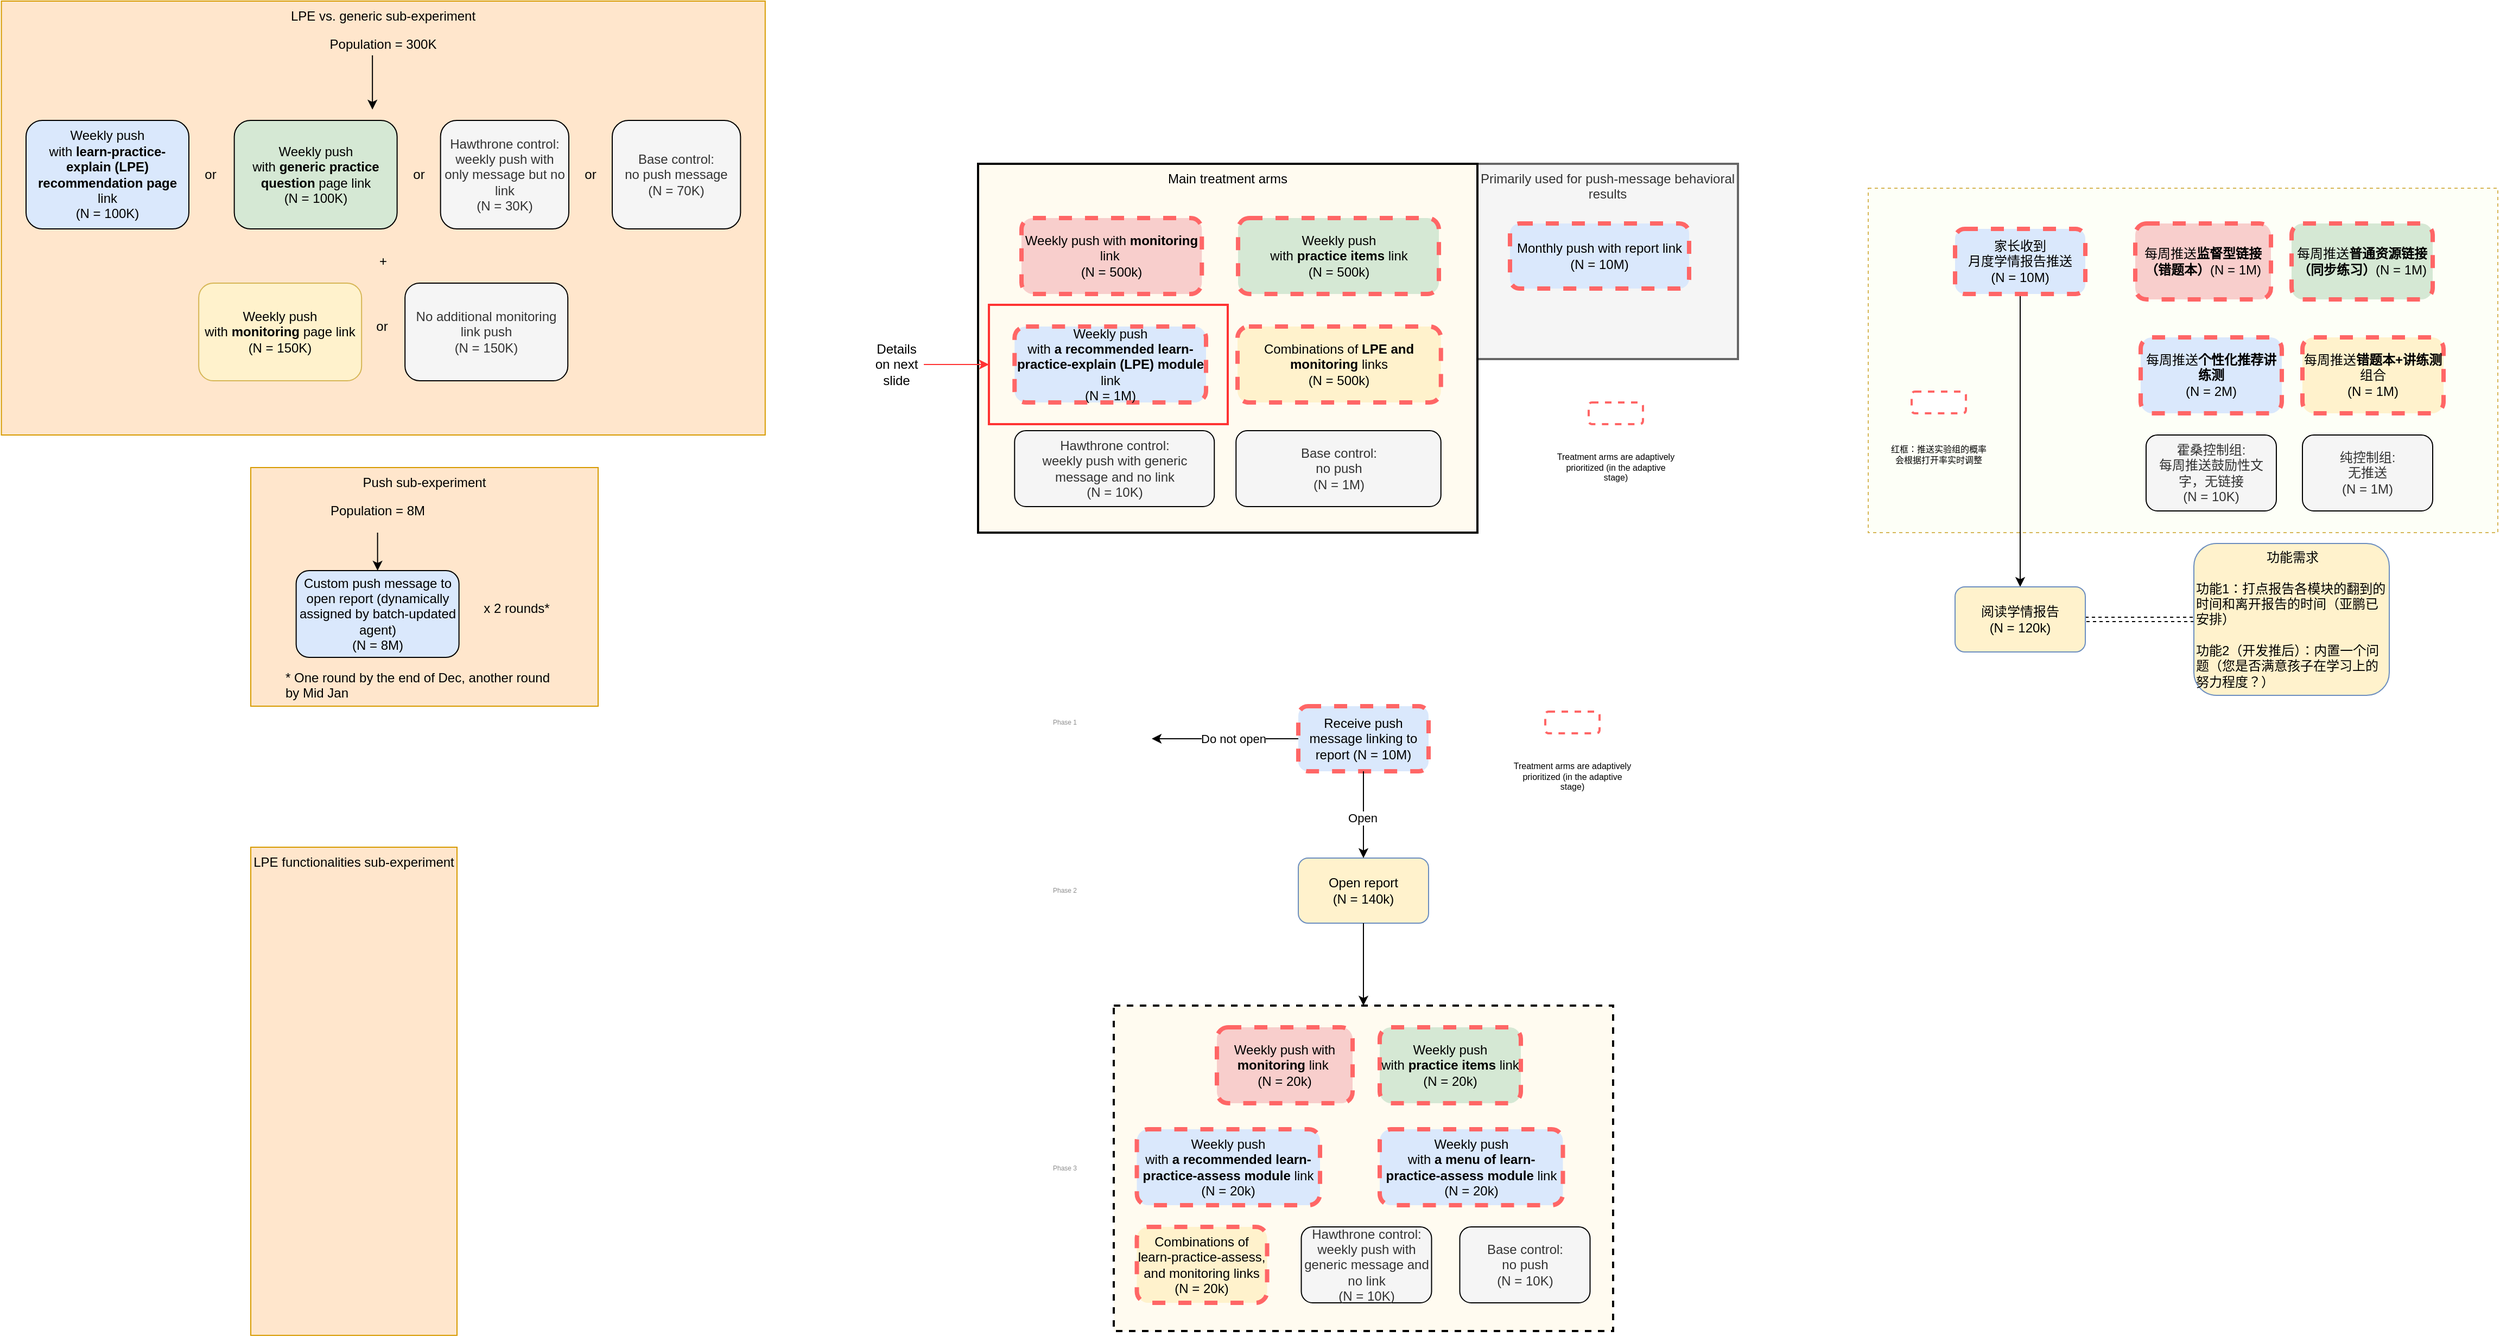 <mxfile version="13.10.0" type="github">
  <diagram id="wmqv1iFFO38fnpzEHn-s" name="Page-1">
    <mxGraphModel dx="2637" dy="1677" grid="1" gridSize="10" guides="1" tooltips="1" connect="1" arrows="1" fold="1" page="1" pageScale="1" pageWidth="827" pageHeight="1169" math="0" shadow="0">
      <root>
        <mxCell id="0" />
        <mxCell id="1" parent="0" />
        <mxCell id="yDWuqftPPL2XFV_4qdqE-8" value="" style="rounded=0;whiteSpace=wrap;html=1;strokeColor=#d6b656;dashed=1;fillColor=#FDFFF7;" parent="1" vertex="1">
          <mxGeometry x="870" y="-897.5" width="580" height="317.5" as="geometry" />
        </mxCell>
        <mxCell id="1nqe7X7OOSDAjEZEZXh3-1" style="edgeStyle=orthogonalEdgeStyle;rounded=0;orthogonalLoop=1;jettySize=auto;html=1;entryX=0.5;entryY=0;entryDx=0;entryDy=0;" parent="1" source="1nqe7X7OOSDAjEZEZXh3-5" target="1nqe7X7OOSDAjEZEZXh3-7" edge="1">
          <mxGeometry relative="1" as="geometry" />
        </mxCell>
        <mxCell id="1nqe7X7OOSDAjEZEZXh3-5" value="家长收到&lt;br&gt;月度学情报告推送&lt;br&gt;(N = 10M)" style="rounded=1;whiteSpace=wrap;html=1;fillColor=#dae8fc;dashed=1;strokeColor=#FF6666;strokeWidth=4;" parent="1" vertex="1">
          <mxGeometry x="950" y="-860" width="120" height="60" as="geometry" />
        </mxCell>
        <mxCell id="yDWuqftPPL2XFV_4qdqE-2" style="edgeStyle=orthogonalEdgeStyle;rounded=0;orthogonalLoop=1;jettySize=auto;html=1;exitX=1;exitY=0.5;exitDx=0;exitDy=0;shape=link;dashed=1;" parent="1" source="1nqe7X7OOSDAjEZEZXh3-7" target="1nqe7X7OOSDAjEZEZXh3-21" edge="1">
          <mxGeometry relative="1" as="geometry" />
        </mxCell>
        <mxCell id="1nqe7X7OOSDAjEZEZXh3-7" value="阅读学情报告&lt;br&gt;(N = 120k)" style="rounded=1;whiteSpace=wrap;html=1;strokeColor=#6c8ebf;fillColor=#FFF2CC;" parent="1" vertex="1">
          <mxGeometry x="950" y="-530" width="120" height="60" as="geometry" />
        </mxCell>
        <mxCell id="1nqe7X7OOSDAjEZEZXh3-15" value="每周推送&lt;b&gt;监督型链接（错题本）&lt;/b&gt;(N = 1M)" style="rounded=1;whiteSpace=wrap;html=1;fillColor=#f8cecc;dashed=1;strokeWidth=4;strokeColor=#FF6666;" parent="1" vertex="1">
          <mxGeometry x="1116" y="-865" width="125" height="70" as="geometry" />
        </mxCell>
        <mxCell id="1nqe7X7OOSDAjEZEZXh3-16" value="每周推送&lt;b&gt;普通资源链接（同步练习）&lt;/b&gt;(N = 1M)" style="rounded=1;whiteSpace=wrap;html=1;fillColor=#d5e8d4;dashed=1;strokeWidth=4;strokeColor=#FF6666;" parent="1" vertex="1">
          <mxGeometry x="1260" y="-865" width="130" height="70" as="geometry" />
        </mxCell>
        <mxCell id="1nqe7X7OOSDAjEZEZXh3-17" value="每周推送&lt;b&gt;错题本+讲练测&lt;/b&gt;组合&lt;br&gt;(N = 1M)" style="rounded=1;whiteSpace=wrap;html=1;fillColor=#fff2cc;strokeColor=#FF6666;dashed=1;strokeWidth=4;" parent="1" vertex="1">
          <mxGeometry x="1270" y="-760" width="130" height="70" as="geometry" />
        </mxCell>
        <mxCell id="1nqe7X7OOSDAjEZEZXh3-18" value="霍桑控制组:&lt;br&gt;每周推送鼓励性文字，无链接&lt;br&gt;(N = 10K)" style="rounded=1;whiteSpace=wrap;html=1;strokeWidth=1;fillColor=#f5f5f5;fontColor=#333333;" parent="1" vertex="1">
          <mxGeometry x="1125.98" y="-670" width="120" height="70" as="geometry" />
        </mxCell>
        <mxCell id="1nqe7X7OOSDAjEZEZXh3-19" value="纯控制组:&lt;br&gt;无推送&lt;br&gt;(N = 1M)" style="rounded=1;whiteSpace=wrap;html=1;fillColor=#f5f5f5;strokeWidth=1;fontColor=#333333;" parent="1" vertex="1">
          <mxGeometry x="1270" y="-670" width="120" height="70" as="geometry" />
        </mxCell>
        <mxCell id="1nqe7X7OOSDAjEZEZXh3-20" value="每周推送&lt;b&gt;个性化推荐讲练测&lt;/b&gt;&lt;br&gt;(N = 2M)" style="rounded=1;whiteSpace=wrap;html=1;fillColor=#dae8fc;strokeWidth=4;dashed=1;strokeColor=#FF6666;" parent="1" vertex="1">
          <mxGeometry x="1120.985" y="-760" width="130" height="70" as="geometry" />
        </mxCell>
        <mxCell id="yDWuqftPPL2XFV_4qdqE-4" value="" style="group" parent="1" vertex="1" connectable="0">
          <mxGeometry x="890" y="-710" width="90" height="80" as="geometry" />
        </mxCell>
        <mxCell id="1nqe7X7OOSDAjEZEZXh3-8" value="" style="rounded=1;whiteSpace=wrap;html=1;dashed=1;strokeColor=#FF6666;strokeWidth=2;" parent="yDWuqftPPL2XFV_4qdqE-4" vertex="1">
          <mxGeometry x="20" width="50" height="20" as="geometry" />
        </mxCell>
        <mxCell id="1nqe7X7OOSDAjEZEZXh3-9" value="&lt;font style=&quot;font-size: 8px&quot;&gt;红框：推送实验组的概率会根据打开率实时调整&lt;/font&gt;" style="text;html=1;strokeColor=none;fillColor=none;align=center;verticalAlign=middle;whiteSpace=wrap;rounded=0;dashed=1;fontSize=6;" parent="yDWuqftPPL2XFV_4qdqE-4" vertex="1">
          <mxGeometry y="45" width="90" height="25" as="geometry" />
        </mxCell>
        <mxCell id="1nqe7X7OOSDAjEZEZXh3-21" value="&lt;div style=&quot;text-align: center&quot;&gt;&lt;span&gt;功能需求&lt;/span&gt;&lt;/div&gt;&lt;br&gt;功能1：打点报告各模块的翻到的时间和离开报告的时间（亚鹏已安排）&lt;br&gt;&lt;br&gt;功能2（开发推后）：内置一个问题（您是否满意孩子在学习上的努力程度？）" style="rounded=1;whiteSpace=wrap;html=1;strokeColor=#6c8ebf;fillColor=#FFF2CC;align=left;" parent="1" vertex="1">
          <mxGeometry x="1170" y="-570" width="180" height="140" as="geometry" />
        </mxCell>
        <mxCell id="sNDBSSbwvEkW0RheFAsR-1" value="" style="group" parent="1" vertex="1" connectable="0">
          <mxGeometry x="100" y="-420" width="555" height="576" as="geometry" />
        </mxCell>
        <mxCell id="A09yIr3bGjbmGhFP6ExZ-3" style="edgeStyle=orthogonalEdgeStyle;rounded=0;orthogonalLoop=1;jettySize=auto;html=1;" parent="sNDBSSbwvEkW0RheFAsR-1" source="JsFcr4rtg8s_-A217rBF-1" edge="1">
          <mxGeometry relative="1" as="geometry">
            <mxPoint x="110" y="30" as="targetPoint" />
          </mxGeometry>
        </mxCell>
        <mxCell id="A09yIr3bGjbmGhFP6ExZ-5" value="Do not open" style="edgeLabel;html=1;align=center;verticalAlign=middle;resizable=0;points=[];" parent="A09yIr3bGjbmGhFP6ExZ-3" vertex="1" connectable="0">
          <mxGeometry x="-0.116" relative="1" as="geometry">
            <mxPoint as="offset" />
          </mxGeometry>
        </mxCell>
        <mxCell id="JsFcr4rtg8s_-A217rBF-1" value="Receive push message linking to report (N = 10M)" style="rounded=1;whiteSpace=wrap;html=1;fillColor=#dae8fc;dashed=1;strokeColor=#FF6666;strokeWidth=4;" parent="sNDBSSbwvEkW0RheFAsR-1" vertex="1">
          <mxGeometry x="245" width="120" height="60" as="geometry" />
        </mxCell>
        <mxCell id="JsFcr4rtg8s_-A217rBF-2" value="Open report&lt;br&gt;(N = 140k)" style="rounded=1;whiteSpace=wrap;html=1;strokeColor=#6c8ebf;fillColor=#FFF2CC;" parent="sNDBSSbwvEkW0RheFAsR-1" vertex="1">
          <mxGeometry x="245" y="140" width="120" height="60" as="geometry" />
        </mxCell>
        <mxCell id="A09yIr3bGjbmGhFP6ExZ-2" style="edgeStyle=orthogonalEdgeStyle;rounded=0;orthogonalLoop=1;jettySize=auto;html=1;entryX=0.5;entryY=0;entryDx=0;entryDy=0;" parent="sNDBSSbwvEkW0RheFAsR-1" source="JsFcr4rtg8s_-A217rBF-1" target="JsFcr4rtg8s_-A217rBF-2" edge="1">
          <mxGeometry relative="1" as="geometry" />
        </mxCell>
        <mxCell id="A09yIr3bGjbmGhFP6ExZ-6" value="Open" style="edgeLabel;html=1;align=center;verticalAlign=middle;resizable=0;points=[];" parent="A09yIr3bGjbmGhFP6ExZ-2" vertex="1" connectable="0">
          <mxGeometry x="0.057" y="-1" relative="1" as="geometry">
            <mxPoint as="offset" />
          </mxGeometry>
        </mxCell>
        <mxCell id="JsFcr4rtg8s_-A217rBF-27" value="" style="rounded=1;whiteSpace=wrap;html=1;dashed=1;strokeColor=#FF6666;strokeWidth=2;" parent="sNDBSSbwvEkW0RheFAsR-1" vertex="1">
          <mxGeometry x="472.5" y="5" width="50" height="20" as="geometry" />
        </mxCell>
        <mxCell id="JsFcr4rtg8s_-A217rBF-28" value="&lt;font style=&quot;font-size: 8px&quot;&gt;Treatment arms are adaptively prioritized (in the adaptive stage)&lt;/font&gt;" style="text;html=1;strokeColor=none;fillColor=none;align=center;verticalAlign=middle;whiteSpace=wrap;rounded=0;dashed=1;fontSize=6;" parent="sNDBSSbwvEkW0RheFAsR-1" vertex="1">
          <mxGeometry x="440" y="55" width="115" height="20" as="geometry" />
        </mxCell>
        <mxCell id="JsFcr4rtg8s_-A217rBF-31" value="Phase 1" style="text;html=1;strokeColor=none;fillColor=none;align=center;verticalAlign=middle;whiteSpace=wrap;rounded=0;dashed=1;fontSize=6;fontColor=#8C8C8C;" parent="sNDBSSbwvEkW0RheFAsR-1" vertex="1">
          <mxGeometry y="5" width="60" height="20" as="geometry" />
        </mxCell>
        <mxCell id="JsFcr4rtg8s_-A217rBF-32" value="Phase 2" style="text;html=1;strokeColor=none;fillColor=none;align=center;verticalAlign=middle;whiteSpace=wrap;rounded=0;dashed=1;fontSize=6;fontColor=#8C8C8C;" parent="sNDBSSbwvEkW0RheFAsR-1" vertex="1">
          <mxGeometry y="160" width="60" height="20" as="geometry" />
        </mxCell>
        <mxCell id="JsFcr4rtg8s_-A217rBF-33" value="Phase 3" style="text;html=1;strokeColor=none;fillColor=none;align=center;verticalAlign=middle;whiteSpace=wrap;rounded=0;dashed=1;fontSize=6;fontColor=#8C8C8C;" parent="sNDBSSbwvEkW0RheFAsR-1" vertex="1">
          <mxGeometry y="416" width="60" height="20" as="geometry" />
        </mxCell>
        <mxCell id="A09yIr3bGjbmGhFP6ExZ-16" value="" style="group" parent="sNDBSSbwvEkW0RheFAsR-1" vertex="1" connectable="0">
          <mxGeometry x="75" y="276" width="460" height="300" as="geometry" />
        </mxCell>
        <mxCell id="A09yIr3bGjbmGhFP6ExZ-15" value="" style="rounded=0;whiteSpace=wrap;html=1;strokeColor=#000000;strokeWidth=2;dashed=1;fillColor=#FFFBF0;" parent="A09yIr3bGjbmGhFP6ExZ-16" vertex="1">
          <mxGeometry width="460" height="300" as="geometry" />
        </mxCell>
        <mxCell id="JsFcr4rtg8s_-A217rBF-3" value="Weekly push with &lt;b&gt;monitoring&lt;/b&gt; link&amp;nbsp;&lt;br&gt;(N = 20k)" style="rounded=1;whiteSpace=wrap;html=1;fillColor=#f8cecc;dashed=1;strokeWidth=4;strokeColor=#FF6666;" parent="A09yIr3bGjbmGhFP6ExZ-16" vertex="1">
          <mxGeometry x="95" y="20" width="125" height="70" as="geometry" />
        </mxCell>
        <mxCell id="JsFcr4rtg8s_-A217rBF-13" value="Weekly push&lt;br&gt;with &lt;b&gt;practice items&lt;/b&gt;&amp;nbsp;link&lt;br&gt;(N = 20k)" style="rounded=1;whiteSpace=wrap;html=1;fillColor=#d5e8d4;dashed=1;strokeWidth=4;strokeColor=#FF6666;" parent="A09yIr3bGjbmGhFP6ExZ-16" vertex="1">
          <mxGeometry x="245" y="20" width="130" height="70" as="geometry" />
        </mxCell>
        <mxCell id="A09yIr3bGjbmGhFP6ExZ-12" value="Combinations of learn-practice-assess, and monitoring links&lt;br&gt;(N = 20k)" style="rounded=1;whiteSpace=wrap;html=1;fillColor=#fff2cc;strokeColor=#FF6666;dashed=1;strokeWidth=4;" parent="A09yIr3bGjbmGhFP6ExZ-16" vertex="1">
          <mxGeometry x="21.26" y="204" width="120" height="70" as="geometry" />
        </mxCell>
        <mxCell id="A09yIr3bGjbmGhFP6ExZ-13" value="Hawthrone control:&lt;br&gt;weekly push with generic message and no link&lt;br&gt;(N = 10K)" style="rounded=1;whiteSpace=wrap;html=1;strokeWidth=1;fillColor=#f5f5f5;fontColor=#333333;" parent="A09yIr3bGjbmGhFP6ExZ-16" vertex="1">
          <mxGeometry x="172.76" y="204" width="120" height="70" as="geometry" />
        </mxCell>
        <mxCell id="A09yIr3bGjbmGhFP6ExZ-14" value="Base control:&lt;br&gt;no push&lt;br&gt;(N = 10K)" style="rounded=1;whiteSpace=wrap;html=1;fillColor=#f5f5f5;strokeWidth=1;fontColor=#333333;" parent="A09yIr3bGjbmGhFP6ExZ-16" vertex="1">
          <mxGeometry x="318.75" y="204" width="120" height="70" as="geometry" />
        </mxCell>
        <mxCell id="-16Hgku7zGPm_oZAu_-D-4" value="Weekly push&lt;br&gt;with &lt;b&gt;a recommended learn-practice-assess&lt;/b&gt; &lt;b&gt;module&lt;/b&gt; link&lt;br&gt;(N = 20k)" style="rounded=1;whiteSpace=wrap;html=1;fillColor=#dae8fc;strokeWidth=4;dashed=1;strokeColor=#FF6666;" parent="A09yIr3bGjbmGhFP6ExZ-16" vertex="1">
          <mxGeometry x="21.26" y="114" width="168.74" height="70" as="geometry" />
        </mxCell>
        <mxCell id="Xcve2iB28-KKLiL9tFM6-1" value="Weekly push&lt;br&gt;with &lt;b&gt;a menu of learn-practice-assess&lt;/b&gt; &lt;b&gt;module&lt;/b&gt; link&lt;br&gt;(N = 20k)" style="rounded=1;whiteSpace=wrap;html=1;fillColor=#dae8fc;strokeWidth=4;dashed=1;strokeColor=#FF6666;" parent="A09yIr3bGjbmGhFP6ExZ-16" vertex="1">
          <mxGeometry x="245" y="114" width="168.74" height="70" as="geometry" />
        </mxCell>
        <mxCell id="-16Hgku7zGPm_oZAu_-D-1" style="edgeStyle=orthogonalEdgeStyle;rounded=0;orthogonalLoop=1;jettySize=auto;html=1;entryX=0.5;entryY=0;entryDx=0;entryDy=0;" parent="sNDBSSbwvEkW0RheFAsR-1" source="JsFcr4rtg8s_-A217rBF-2" target="A09yIr3bGjbmGhFP6ExZ-15" edge="1">
          <mxGeometry relative="1" as="geometry" />
        </mxCell>
        <mxCell id="sNDBSSbwvEkW0RheFAsR-30" value="" style="group" parent="1" vertex="1" connectable="0">
          <mxGeometry x="50" y="-920" width="700" height="340" as="geometry" />
        </mxCell>
        <mxCell id="sNDBSSbwvEkW0RheFAsR-27" value="Primarily used for push-message behavioral results" style="rounded=0;whiteSpace=wrap;html=1;fillColor=#f5f5f5;strokeColor=#666666;fontColor=#333333;verticalAlign=top;strokeWidth=2;" parent="sNDBSSbwvEkW0RheFAsR-30" vertex="1">
          <mxGeometry x="460" width="240" height="180" as="geometry" />
        </mxCell>
        <mxCell id="sNDBSSbwvEkW0RheFAsR-24" value="Monthly push with report link (N = 10M)" style="rounded=1;whiteSpace=wrap;html=1;fillColor=#dae8fc;dashed=1;strokeColor=#FF6666;strokeWidth=4;" parent="sNDBSSbwvEkW0RheFAsR-30" vertex="1">
          <mxGeometry x="490" y="55" width="165" height="60" as="geometry" />
        </mxCell>
        <mxCell id="sNDBSSbwvEkW0RheFAsR-14" value="" style="group" parent="sNDBSSbwvEkW0RheFAsR-30" vertex="1" connectable="0">
          <mxGeometry y="40" width="460" height="300" as="geometry" />
        </mxCell>
        <mxCell id="sNDBSSbwvEkW0RheFAsR-15" value="Main treatment arms" style="rounded=0;whiteSpace=wrap;html=1;strokeColor=#000000;strokeWidth=2;fillColor=#FFFBF0;verticalAlign=top;" parent="sNDBSSbwvEkW0RheFAsR-14" vertex="1">
          <mxGeometry y="-40" width="460" height="340" as="geometry" />
        </mxCell>
        <mxCell id="sNDBSSbwvEkW0RheFAsR-16" value="Weekly push with &lt;b&gt;monitoring&lt;/b&gt; link&amp;nbsp;&lt;br&gt;(N = 500k)" style="rounded=1;whiteSpace=wrap;html=1;fillColor=#f8cecc;dashed=1;strokeWidth=4;strokeColor=#FF6666;" parent="sNDBSSbwvEkW0RheFAsR-14" vertex="1">
          <mxGeometry x="40" y="10" width="166.13" height="70" as="geometry" />
        </mxCell>
        <mxCell id="sNDBSSbwvEkW0RheFAsR-17" value="Weekly push&lt;br&gt;with &lt;b&gt;practice items&lt;/b&gt;&amp;nbsp;link&lt;br&gt;(N = 500k)" style="rounded=1;whiteSpace=wrap;html=1;fillColor=#d5e8d4;dashed=1;strokeWidth=4;strokeColor=#FF6666;" parent="sNDBSSbwvEkW0RheFAsR-14" vertex="1">
          <mxGeometry x="239.51" y="10" width="185" height="70" as="geometry" />
        </mxCell>
        <mxCell id="sNDBSSbwvEkW0RheFAsR-19" value="Hawthrone control:&lt;br&gt;weekly push with generic message and no link&lt;br&gt;(N = 10K)" style="rounded=1;whiteSpace=wrap;html=1;strokeWidth=1;fillColor=#f5f5f5;fontColor=#333333;" parent="sNDBSSbwvEkW0RheFAsR-14" vertex="1">
          <mxGeometry x="33.63" y="206" width="184" height="70" as="geometry" />
        </mxCell>
        <mxCell id="sNDBSSbwvEkW0RheFAsR-20" value="Base control:&lt;br&gt;no push&lt;br&gt;(N = 1M)" style="rounded=1;whiteSpace=wrap;html=1;fillColor=#f5f5f5;strokeWidth=1;fontColor=#333333;" parent="sNDBSSbwvEkW0RheFAsR-14" vertex="1">
          <mxGeometry x="237.63" y="206" width="188.75" height="70" as="geometry" />
        </mxCell>
        <mxCell id="sNDBSSbwvEkW0RheFAsR-18" value="Combinations of &lt;b&gt;LPE and monitoring &lt;/b&gt;links&lt;br&gt;(N = 500k)" style="rounded=1;whiteSpace=wrap;html=1;fillColor=#fff2cc;strokeColor=#FF6666;dashed=1;strokeWidth=4;" parent="sNDBSSbwvEkW0RheFAsR-14" vertex="1">
          <mxGeometry x="239.01" y="110" width="187.37" height="70" as="geometry" />
        </mxCell>
        <mxCell id="sNDBSSbwvEkW0RheFAsR-32" value="" style="rounded=0;whiteSpace=wrap;html=1;strokeWidth=2;strokeColor=#FF3333;fillColor=none;" parent="sNDBSSbwvEkW0RheFAsR-14" vertex="1">
          <mxGeometry x="10" y="90" width="220" height="110" as="geometry" />
        </mxCell>
        <mxCell id="sNDBSSbwvEkW0RheFAsR-21" value="Weekly push&lt;br&gt;with &lt;b&gt;a recommended learn-practice-explain (LPE)&lt;/b&gt; &lt;b&gt;module&lt;/b&gt; link&lt;br&gt;(N = 1M)" style="rounded=1;whiteSpace=wrap;html=1;fillColor=#dae8fc;strokeWidth=4;dashed=1;strokeColor=#FF6666;" parent="sNDBSSbwvEkW0RheFAsR-14" vertex="1">
          <mxGeometry x="33.63" y="110" width="176.37" height="70" as="geometry" />
        </mxCell>
        <mxCell id="sNDBSSbwvEkW0RheFAsR-25" value="" style="rounded=1;whiteSpace=wrap;html=1;dashed=1;strokeColor=#FF6666;strokeWidth=2;" parent="sNDBSSbwvEkW0RheFAsR-30" vertex="1">
          <mxGeometry x="562.5" y="220" width="50" height="20" as="geometry" />
        </mxCell>
        <mxCell id="sNDBSSbwvEkW0RheFAsR-26" value="&lt;font style=&quot;font-size: 8px&quot;&gt;Treatment arms are adaptively prioritized (in the adaptive stage)&lt;/font&gt;" style="text;html=1;strokeColor=none;fillColor=none;align=center;verticalAlign=middle;whiteSpace=wrap;rounded=0;dashed=1;fontSize=6;" parent="sNDBSSbwvEkW0RheFAsR-30" vertex="1">
          <mxGeometry x="530" y="270" width="115" height="20" as="geometry" />
        </mxCell>
        <mxCell id="sNDBSSbwvEkW0RheFAsR-34" style="edgeStyle=orthogonalEdgeStyle;rounded=0;orthogonalLoop=1;jettySize=auto;html=1;entryX=0;entryY=0.5;entryDx=0;entryDy=0;strokeColor=#FF3333;" parent="1" source="sNDBSSbwvEkW0RheFAsR-33" target="sNDBSSbwvEkW0RheFAsR-32" edge="1">
          <mxGeometry relative="1" as="geometry" />
        </mxCell>
        <mxCell id="sNDBSSbwvEkW0RheFAsR-33" value="Details on next slide" style="text;html=1;strokeColor=none;fillColor=none;align=center;verticalAlign=middle;whiteSpace=wrap;rounded=0;" parent="1" vertex="1">
          <mxGeometry x="-50" y="-745" width="50" height="20" as="geometry" />
        </mxCell>
        <mxCell id="8Bwlcs6SDQ69KpZzMY93-1" value="LPE functionalities sub-experiment" style="rounded=0;whiteSpace=wrap;html=1;strokeWidth=1;verticalAlign=top;fillColor=#ffe6cc;strokeColor=#d79b00;" vertex="1" parent="1">
          <mxGeometry x="-620" y="-290" width="190" height="450" as="geometry" />
        </mxCell>
        <mxCell id="8Bwlcs6SDQ69KpZzMY93-2" value="Push sub-experiment" style="rounded=0;whiteSpace=wrap;html=1;strokeWidth=1;verticalAlign=top;fillColor=#ffe6cc;strokeColor=#d79b00;" vertex="1" parent="1">
          <mxGeometry x="-620" y="-640" width="320" height="220" as="geometry" />
        </mxCell>
        <mxCell id="8Bwlcs6SDQ69KpZzMY93-3" value="LPE vs. generic sub-experiment" style="rounded=0;whiteSpace=wrap;html=1;strokeWidth=1;verticalAlign=top;fillColor=#ffe6cc;strokeColor=#d79b00;" vertex="1" parent="1">
          <mxGeometry x="-849.73" y="-1070" width="703.63" height="400" as="geometry" />
        </mxCell>
        <mxCell id="8Bwlcs6SDQ69KpZzMY93-6" value="Population = 300K" style="text;html=1;strokeColor=none;fillColor=none;align=center;verticalAlign=middle;whiteSpace=wrap;rounded=0;" vertex="1" parent="1">
          <mxGeometry x="-554.73" y="-1050" width="113.63" height="40" as="geometry" />
        </mxCell>
        <mxCell id="8Bwlcs6SDQ69KpZzMY93-12" value="" style="group" vertex="1" connectable="0" parent="1">
          <mxGeometry x="-827.005" y="-960" width="658.18" height="100" as="geometry" />
        </mxCell>
        <mxCell id="8Bwlcs6SDQ69KpZzMY93-4" value="Weekly push&lt;br&gt;with &lt;b&gt;generic practice question&lt;/b&gt; page link&lt;br&gt;(N = 100K)" style="rounded=1;whiteSpace=wrap;html=1;fillColor=#d5e8d4;strokeWidth=1;" vertex="1" parent="8Bwlcs6SDQ69KpZzMY93-12">
          <mxGeometry x="191.82" width="150" height="100" as="geometry" />
        </mxCell>
        <mxCell id="8Bwlcs6SDQ69KpZzMY93-5" value="Weekly push&lt;br&gt;with&lt;b&gt;&amp;nbsp;learn-practice-explain (LPE) recommendation&amp;nbsp;&lt;/b&gt;&lt;b&gt;page&lt;/b&gt; link&lt;br&gt;(N = 100K)" style="rounded=1;whiteSpace=wrap;html=1;fillColor=#dae8fc;strokeWidth=1;" vertex="1" parent="8Bwlcs6SDQ69KpZzMY93-12">
          <mxGeometry width="150" height="100" as="geometry" />
        </mxCell>
        <mxCell id="8Bwlcs6SDQ69KpZzMY93-7" value="Hawthrone control:&lt;br&gt;weekly push with only message but no link&lt;br&gt;(N = 30K)" style="rounded=1;whiteSpace=wrap;html=1;strokeWidth=1;fillColor=#f5f5f5;fontColor=#333333;" vertex="1" parent="8Bwlcs6SDQ69KpZzMY93-12">
          <mxGeometry x="381.82" width="118.18" height="100" as="geometry" />
        </mxCell>
        <mxCell id="8Bwlcs6SDQ69KpZzMY93-8" value="or" style="text;html=1;strokeColor=none;fillColor=none;align=center;verticalAlign=middle;whiteSpace=wrap;rounded=0;" vertex="1" parent="8Bwlcs6SDQ69KpZzMY93-12">
          <mxGeometry x="150" y="40" width="40" height="20" as="geometry" />
        </mxCell>
        <mxCell id="8Bwlcs6SDQ69KpZzMY93-9" value="or" style="text;html=1;strokeColor=none;fillColor=none;align=center;verticalAlign=middle;whiteSpace=wrap;rounded=0;" vertex="1" parent="8Bwlcs6SDQ69KpZzMY93-12">
          <mxGeometry x="341.82" y="40" width="40" height="20" as="geometry" />
        </mxCell>
        <mxCell id="8Bwlcs6SDQ69KpZzMY93-10" value="Base control:&lt;br&gt;no push message&lt;br&gt;(N = 70K)" style="rounded=1;whiteSpace=wrap;html=1;strokeWidth=1;fillColor=#f5f5f5;fontColor=#333333;" vertex="1" parent="8Bwlcs6SDQ69KpZzMY93-12">
          <mxGeometry x="540" width="118.18" height="100" as="geometry" />
        </mxCell>
        <mxCell id="8Bwlcs6SDQ69KpZzMY93-11" value="or" style="text;html=1;strokeColor=none;fillColor=none;align=center;verticalAlign=middle;whiteSpace=wrap;rounded=0;" vertex="1" parent="8Bwlcs6SDQ69KpZzMY93-12">
          <mxGeometry x="500" y="40" width="40" height="20" as="geometry" />
        </mxCell>
        <mxCell id="8Bwlcs6SDQ69KpZzMY93-16" value="" style="endArrow=classic;html=1;" edge="1" parent="1">
          <mxGeometry width="50" height="50" relative="1" as="geometry">
            <mxPoint x="-507.92" y="-1020" as="sourcePoint" />
            <mxPoint x="-507.92" y="-970" as="targetPoint" />
          </mxGeometry>
        </mxCell>
        <mxCell id="8Bwlcs6SDQ69KpZzMY93-18" value="+" style="text;html=1;strokeColor=none;fillColor=none;align=center;verticalAlign=middle;whiteSpace=wrap;rounded=0;" vertex="1" parent="1">
          <mxGeometry x="-517.915" y="-840" width="40" height="20" as="geometry" />
        </mxCell>
        <mxCell id="8Bwlcs6SDQ69KpZzMY93-21" value="" style="group" vertex="1" connectable="0" parent="1">
          <mxGeometry x="-667.92" y="-810" width="340.01" height="90" as="geometry" />
        </mxCell>
        <mxCell id="8Bwlcs6SDQ69KpZzMY93-17" value="&lt;span&gt;Weekly push&lt;/span&gt;&lt;br&gt;&lt;span&gt;with&amp;nbsp;&lt;/span&gt;&lt;b&gt;monitoring&lt;/b&gt;&lt;span&gt;&amp;nbsp;page link&lt;/span&gt;&lt;br&gt;&lt;span&gt;(N = 150K)&lt;/span&gt;" style="rounded=1;whiteSpace=wrap;html=1;strokeColor=#d6b656;strokeWidth=1;fillColor=#fff2cc;" vertex="1" parent="8Bwlcs6SDQ69KpZzMY93-21">
          <mxGeometry width="150.01" height="90" as="geometry" />
        </mxCell>
        <mxCell id="8Bwlcs6SDQ69KpZzMY93-19" value="No additional monitoring link push&lt;br&gt;(N = 150K)" style="rounded=1;whiteSpace=wrap;html=1;strokeWidth=1;fillColor=#f5f5f5;fontColor=#333333;" vertex="1" parent="8Bwlcs6SDQ69KpZzMY93-21">
          <mxGeometry x="190.01" width="150" height="90" as="geometry" />
        </mxCell>
        <mxCell id="8Bwlcs6SDQ69KpZzMY93-20" value="or" style="text;html=1;strokeColor=none;fillColor=none;align=center;verticalAlign=middle;whiteSpace=wrap;rounded=0;" vertex="1" parent="8Bwlcs6SDQ69KpZzMY93-21">
          <mxGeometry x="149.09" y="30" width="40" height="20" as="geometry" />
        </mxCell>
        <mxCell id="8Bwlcs6SDQ69KpZzMY93-25" style="edgeStyle=orthogonalEdgeStyle;rounded=0;orthogonalLoop=1;jettySize=auto;html=1;exitX=0.5;exitY=1;exitDx=0;exitDy=0;entryX=0.5;entryY=0;entryDx=0;entryDy=0;" edge="1" parent="1" source="8Bwlcs6SDQ69KpZzMY93-22" target="8Bwlcs6SDQ69KpZzMY93-24">
          <mxGeometry relative="1" as="geometry" />
        </mxCell>
        <mxCell id="8Bwlcs6SDQ69KpZzMY93-22" value="Population = 8M" style="text;html=1;strokeColor=none;fillColor=none;align=center;verticalAlign=middle;whiteSpace=wrap;rounded=0;" vertex="1" parent="1">
          <mxGeometry x="-560.0" y="-620" width="113.63" height="40" as="geometry" />
        </mxCell>
        <mxCell id="8Bwlcs6SDQ69KpZzMY93-24" value="Custom push message to open report (dynamically assigned by batch-updated agent)&lt;br&gt;(N = 8M)" style="rounded=1;whiteSpace=wrap;html=1;fillColor=#dae8fc;strokeWidth=1;" vertex="1" parent="1">
          <mxGeometry x="-578.18" y="-545" width="150" height="80" as="geometry" />
        </mxCell>
        <mxCell id="8Bwlcs6SDQ69KpZzMY93-26" value="x 2 rounds*" style="text;html=1;strokeColor=none;fillColor=none;align=center;verticalAlign=middle;whiteSpace=wrap;rounded=0;" vertex="1" parent="1">
          <mxGeometry x="-410" y="-530" width="70" height="40" as="geometry" />
        </mxCell>
        <mxCell id="8Bwlcs6SDQ69KpZzMY93-27" style="edgeStyle=orthogonalEdgeStyle;rounded=0;orthogonalLoop=1;jettySize=auto;html=1;exitX=0.5;exitY=1;exitDx=0;exitDy=0;" edge="1" parent="1" source="8Bwlcs6SDQ69KpZzMY93-26" target="8Bwlcs6SDQ69KpZzMY93-26">
          <mxGeometry relative="1" as="geometry" />
        </mxCell>
        <mxCell id="8Bwlcs6SDQ69KpZzMY93-28" value="&lt;span style=&quot;color: rgb(0 , 0 , 0) ; font-family: &amp;#34;helvetica&amp;#34; ; font-size: 12px ; font-style: normal ; font-weight: 400 ; letter-spacing: normal ; text-align: center ; text-indent: 0px ; text-transform: none ; word-spacing: 0px ; display: inline ; float: none&quot;&gt;* One round by the end of Dec, another round by Mid Jan&lt;/span&gt;" style="text;whiteSpace=wrap;html=1;" vertex="1" parent="1">
          <mxGeometry x="-590" y="-460" width="260" height="30" as="geometry" />
        </mxCell>
      </root>
    </mxGraphModel>
  </diagram>
</mxfile>
